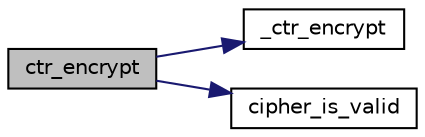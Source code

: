 digraph "ctr_encrypt"
{
 // LATEX_PDF_SIZE
  edge [fontname="Helvetica",fontsize="10",labelfontname="Helvetica",labelfontsize="10"];
  node [fontname="Helvetica",fontsize="10",shape=record];
  rankdir="LR";
  Node11 [label="ctr_encrypt",height=0.2,width=0.4,color="black", fillcolor="grey75", style="filled", fontcolor="black",tooltip="CTR encrypt."];
  Node11 -> Node12 [color="midnightblue",fontsize="10",style="solid",fontname="Helvetica"];
  Node12 [label="_ctr_encrypt",height=0.2,width=0.4,color="black", fillcolor="white", style="filled",URL="$ctr__encrypt_8c.html#aca5924a516a14d699de77712474f1d0a",tooltip="CTR encrypt software implementation."];
  Node11 -> Node13 [color="midnightblue",fontsize="10",style="solid",fontname="Helvetica"];
  Node13 [label="cipher_is_valid",height=0.2,width=0.4,color="black", fillcolor="white", style="filled",URL="$tomcrypt__cipher_8h.html#ac30eb68934c4ca07205344dc9d159221",tooltip=" "];
}
